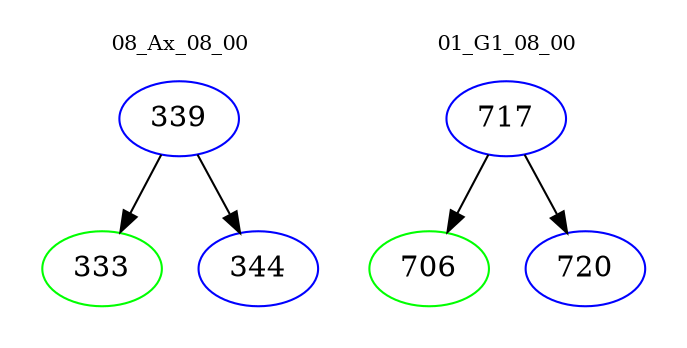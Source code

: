 digraph{
subgraph cluster_0 {
color = white
label = "08_Ax_08_00";
fontsize=10;
T0_339 [label="339", color="blue"]
T0_339 -> T0_333 [color="black"]
T0_333 [label="333", color="green"]
T0_339 -> T0_344 [color="black"]
T0_344 [label="344", color="blue"]
}
subgraph cluster_1 {
color = white
label = "01_G1_08_00";
fontsize=10;
T1_717 [label="717", color="blue"]
T1_717 -> T1_706 [color="black"]
T1_706 [label="706", color="green"]
T1_717 -> T1_720 [color="black"]
T1_720 [label="720", color="blue"]
}
}
